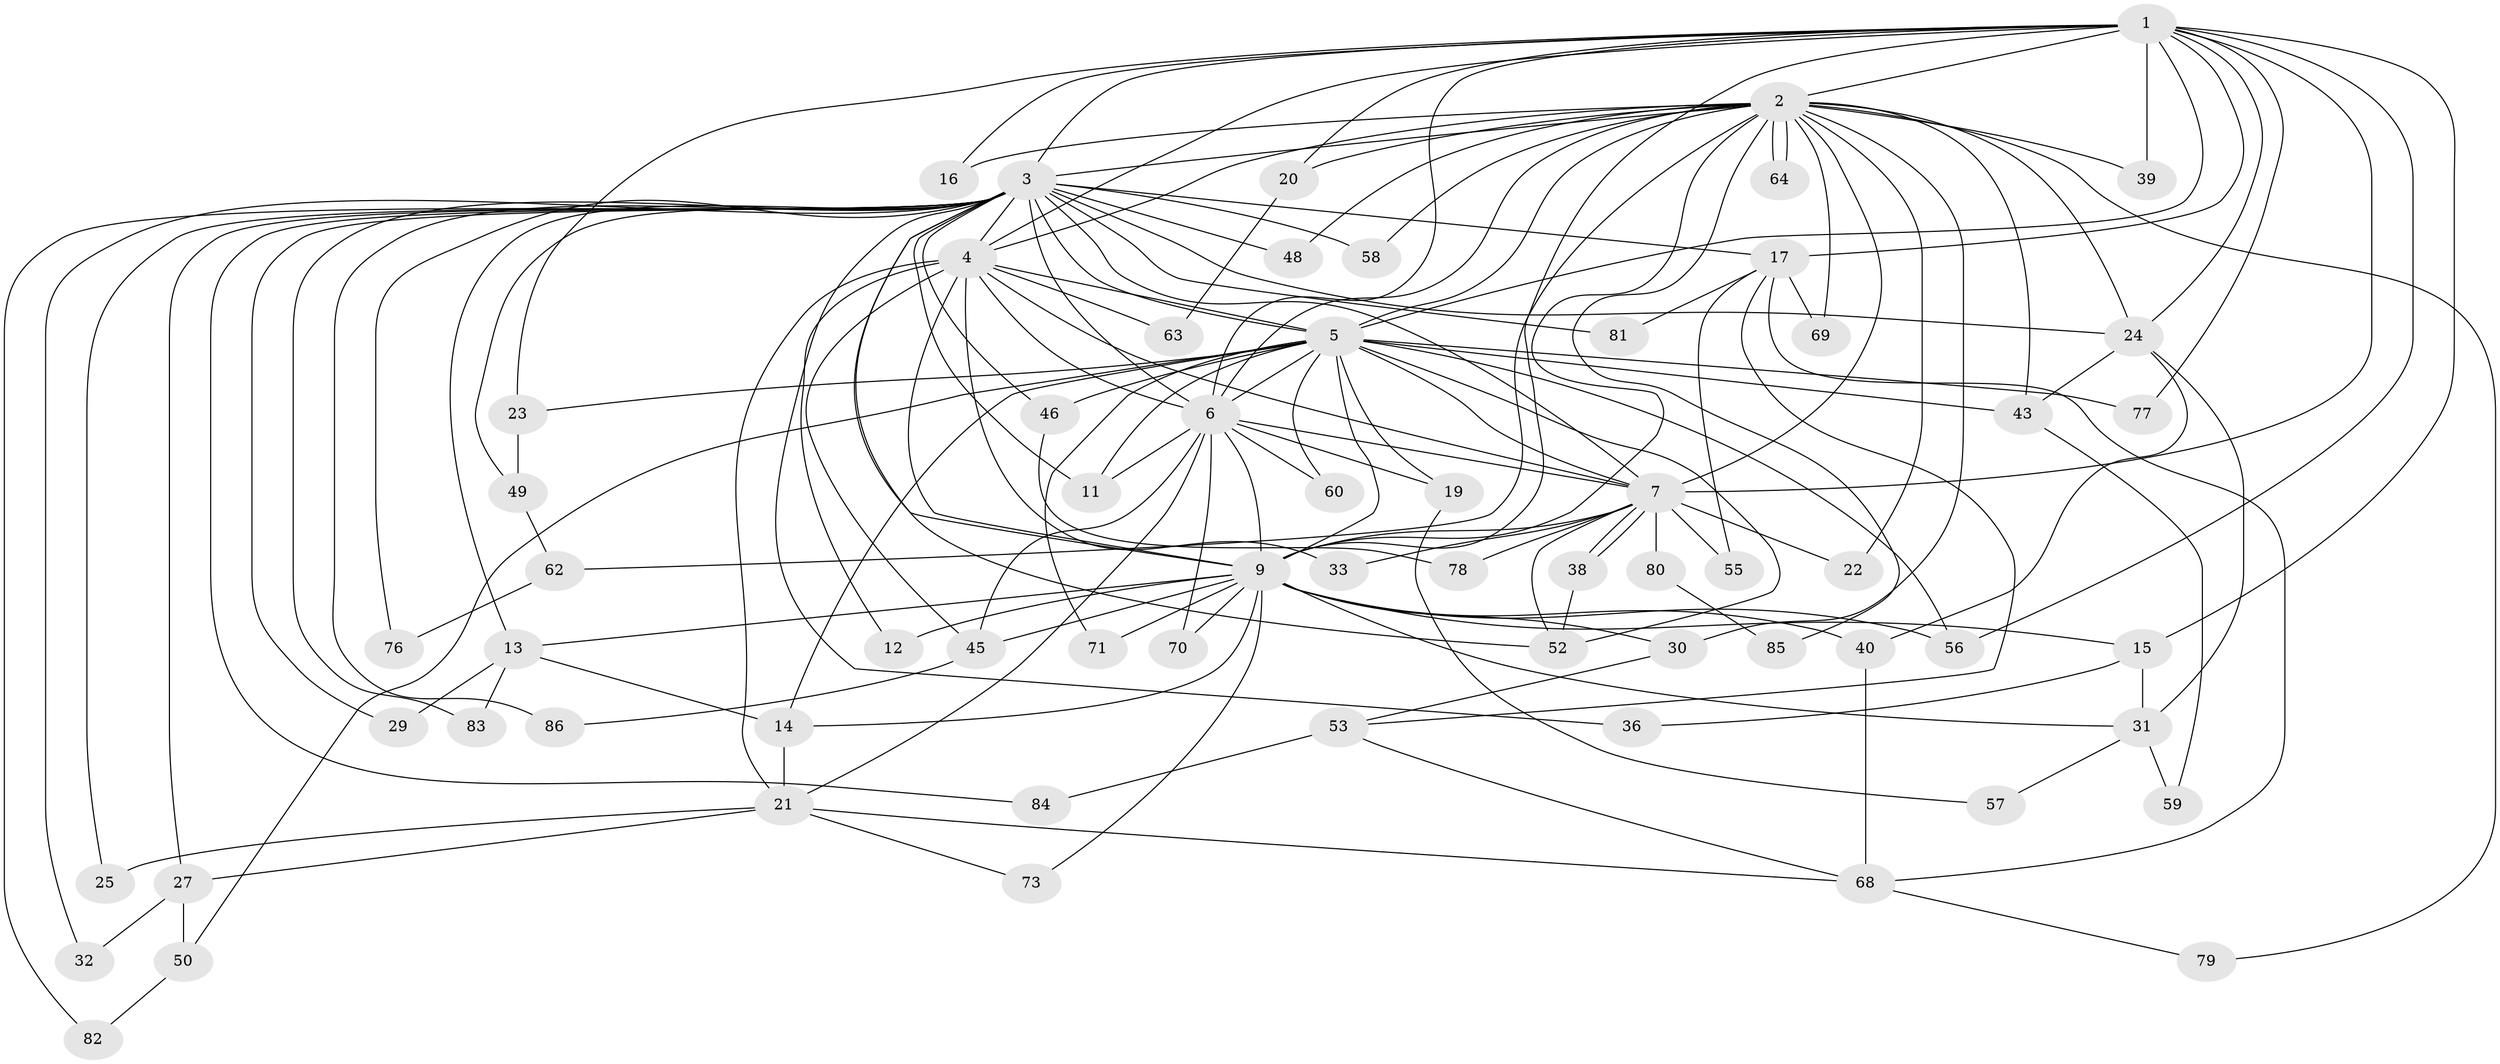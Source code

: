 // Generated by graph-tools (version 1.1) at 2025/23/03/03/25 07:23:42]
// undirected, 65 vertices, 153 edges
graph export_dot {
graph [start="1"]
  node [color=gray90,style=filled];
  1 [super="+18"];
  2 [super="+67"];
  3 [super="+8"];
  4 [super="+35"];
  5 [super="+41"];
  6 [super="+37"];
  7 [super="+10"];
  9 [super="+51"];
  11;
  12;
  13 [super="+28"];
  14;
  15;
  16;
  17 [super="+26"];
  19;
  20;
  21 [super="+54"];
  22;
  23;
  24 [super="+42"];
  25;
  27;
  29 [super="+34"];
  30 [super="+61"];
  31 [super="+44"];
  32;
  33;
  36;
  38 [super="+65"];
  39;
  40;
  43 [super="+47"];
  45;
  46;
  48;
  49;
  50;
  52 [super="+75"];
  53 [super="+74"];
  55;
  56 [super="+66"];
  57;
  58;
  59;
  60;
  62;
  63;
  64;
  68 [super="+72"];
  69;
  70;
  71;
  73;
  76;
  77;
  78;
  79;
  80;
  81;
  82;
  83;
  84;
  85;
  86;
  1 -- 2;
  1 -- 3 [weight=2];
  1 -- 4 [weight=2];
  1 -- 5 [weight=2];
  1 -- 6;
  1 -- 7 [weight=3];
  1 -- 9;
  1 -- 15;
  1 -- 16;
  1 -- 17;
  1 -- 20;
  1 -- 23;
  1 -- 24;
  1 -- 39;
  1 -- 56;
  1 -- 77;
  2 -- 3 [weight=2];
  2 -- 4;
  2 -- 5;
  2 -- 6;
  2 -- 7 [weight=3];
  2 -- 9;
  2 -- 16;
  2 -- 20;
  2 -- 22;
  2 -- 24;
  2 -- 30 [weight=2];
  2 -- 39;
  2 -- 43;
  2 -- 48;
  2 -- 58;
  2 -- 62;
  2 -- 64;
  2 -- 64;
  2 -- 79;
  2 -- 85;
  2 -- 69;
  3 -- 4 [weight=2];
  3 -- 5 [weight=2];
  3 -- 6 [weight=2];
  3 -- 7 [weight=4];
  3 -- 9 [weight=2];
  3 -- 11;
  3 -- 13;
  3 -- 17 [weight=2];
  3 -- 27;
  3 -- 36;
  3 -- 46;
  3 -- 48;
  3 -- 52;
  3 -- 81;
  3 -- 82;
  3 -- 83;
  3 -- 84;
  3 -- 86;
  3 -- 32;
  3 -- 76;
  3 -- 49;
  3 -- 25;
  3 -- 58;
  3 -- 29;
  3 -- 24;
  4 -- 5;
  4 -- 6;
  4 -- 7 [weight=2];
  4 -- 9;
  4 -- 12;
  4 -- 21;
  4 -- 33;
  4 -- 45;
  4 -- 63;
  5 -- 6;
  5 -- 7 [weight=2];
  5 -- 9;
  5 -- 11;
  5 -- 14;
  5 -- 19;
  5 -- 23;
  5 -- 46;
  5 -- 50;
  5 -- 52;
  5 -- 60;
  5 -- 71;
  5 -- 77;
  5 -- 56;
  5 -- 43;
  6 -- 7 [weight=2];
  6 -- 9;
  6 -- 19;
  6 -- 45;
  6 -- 60;
  6 -- 70;
  6 -- 21;
  6 -- 11;
  7 -- 9 [weight=2];
  7 -- 38;
  7 -- 38;
  7 -- 80 [weight=2];
  7 -- 33;
  7 -- 78;
  7 -- 22;
  7 -- 55;
  7 -- 52;
  9 -- 12;
  9 -- 13;
  9 -- 14;
  9 -- 15;
  9 -- 30;
  9 -- 31;
  9 -- 40;
  9 -- 56;
  9 -- 70;
  9 -- 73;
  9 -- 45;
  9 -- 71;
  13 -- 83;
  13 -- 29 [weight=2];
  13 -- 14;
  14 -- 21;
  15 -- 31;
  15 -- 36;
  17 -- 53;
  17 -- 55;
  17 -- 69;
  17 -- 81;
  17 -- 68;
  19 -- 57;
  20 -- 63;
  21 -- 25;
  21 -- 27;
  21 -- 68;
  21 -- 73;
  23 -- 49;
  24 -- 40;
  24 -- 43;
  24 -- 31;
  27 -- 32;
  27 -- 50;
  30 -- 53;
  31 -- 57;
  31 -- 59;
  38 -- 52;
  40 -- 68;
  43 -- 59;
  45 -- 86;
  46 -- 78;
  49 -- 62;
  50 -- 82;
  53 -- 84;
  53 -- 68;
  62 -- 76;
  68 -- 79;
  80 -- 85;
}
